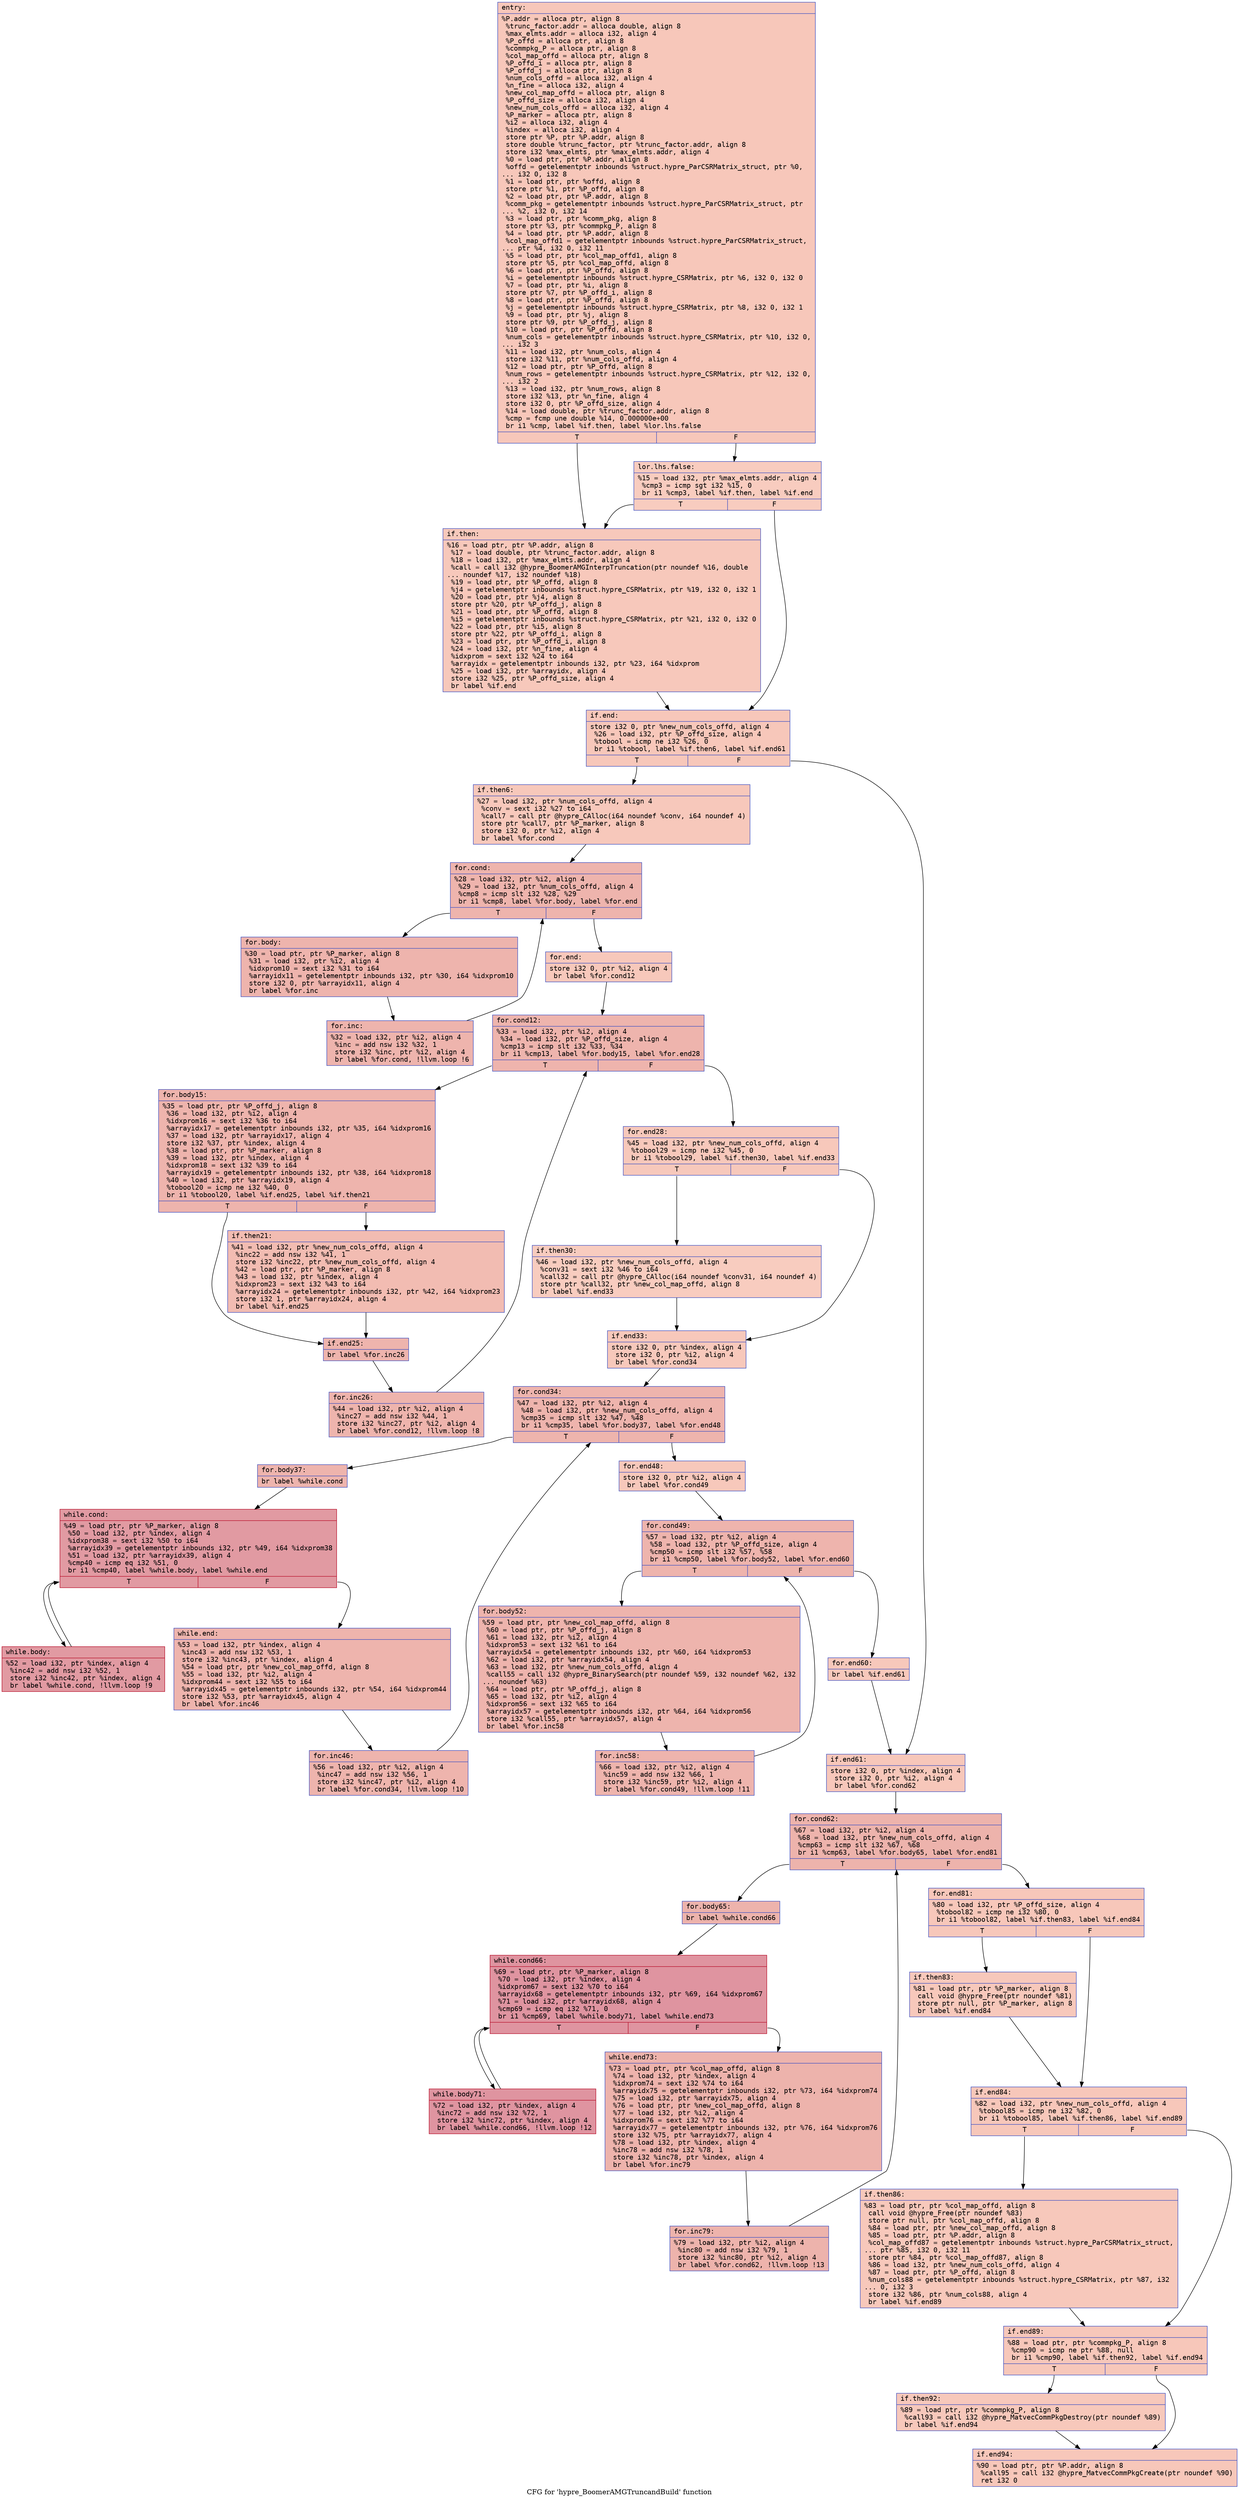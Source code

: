 digraph "CFG for 'hypre_BoomerAMGTruncandBuild' function" {
	label="CFG for 'hypre_BoomerAMGTruncandBuild' function";

	Node0x558f7a6cebc0 [shape=record,color="#3d50c3ff", style=filled, fillcolor="#ec7f6370" fontname="Courier",label="{entry:\l|  %P.addr = alloca ptr, align 8\l  %trunc_factor.addr = alloca double, align 8\l  %max_elmts.addr = alloca i32, align 4\l  %P_offd = alloca ptr, align 8\l  %commpkg_P = alloca ptr, align 8\l  %col_map_offd = alloca ptr, align 8\l  %P_offd_i = alloca ptr, align 8\l  %P_offd_j = alloca ptr, align 8\l  %num_cols_offd = alloca i32, align 4\l  %n_fine = alloca i32, align 4\l  %new_col_map_offd = alloca ptr, align 8\l  %P_offd_size = alloca i32, align 4\l  %new_num_cols_offd = alloca i32, align 4\l  %P_marker = alloca ptr, align 8\l  %i2 = alloca i32, align 4\l  %index = alloca i32, align 4\l  store ptr %P, ptr %P.addr, align 8\l  store double %trunc_factor, ptr %trunc_factor.addr, align 8\l  store i32 %max_elmts, ptr %max_elmts.addr, align 4\l  %0 = load ptr, ptr %P.addr, align 8\l  %offd = getelementptr inbounds %struct.hypre_ParCSRMatrix_struct, ptr %0,\l... i32 0, i32 8\l  %1 = load ptr, ptr %offd, align 8\l  store ptr %1, ptr %P_offd, align 8\l  %2 = load ptr, ptr %P.addr, align 8\l  %comm_pkg = getelementptr inbounds %struct.hypre_ParCSRMatrix_struct, ptr\l... %2, i32 0, i32 14\l  %3 = load ptr, ptr %comm_pkg, align 8\l  store ptr %3, ptr %commpkg_P, align 8\l  %4 = load ptr, ptr %P.addr, align 8\l  %col_map_offd1 = getelementptr inbounds %struct.hypre_ParCSRMatrix_struct,\l... ptr %4, i32 0, i32 11\l  %5 = load ptr, ptr %col_map_offd1, align 8\l  store ptr %5, ptr %col_map_offd, align 8\l  %6 = load ptr, ptr %P_offd, align 8\l  %i = getelementptr inbounds %struct.hypre_CSRMatrix, ptr %6, i32 0, i32 0\l  %7 = load ptr, ptr %i, align 8\l  store ptr %7, ptr %P_offd_i, align 8\l  %8 = load ptr, ptr %P_offd, align 8\l  %j = getelementptr inbounds %struct.hypre_CSRMatrix, ptr %8, i32 0, i32 1\l  %9 = load ptr, ptr %j, align 8\l  store ptr %9, ptr %P_offd_j, align 8\l  %10 = load ptr, ptr %P_offd, align 8\l  %num_cols = getelementptr inbounds %struct.hypre_CSRMatrix, ptr %10, i32 0,\l... i32 3\l  %11 = load i32, ptr %num_cols, align 4\l  store i32 %11, ptr %num_cols_offd, align 4\l  %12 = load ptr, ptr %P_offd, align 8\l  %num_rows = getelementptr inbounds %struct.hypre_CSRMatrix, ptr %12, i32 0,\l... i32 2\l  %13 = load i32, ptr %num_rows, align 8\l  store i32 %13, ptr %n_fine, align 4\l  store i32 0, ptr %P_offd_size, align 4\l  %14 = load double, ptr %trunc_factor.addr, align 8\l  %cmp = fcmp une double %14, 0.000000e+00\l  br i1 %cmp, label %if.then, label %lor.lhs.false\l|{<s0>T|<s1>F}}"];
	Node0x558f7a6cebc0:s0 -> Node0x558f7a6d0f80[tooltip="entry -> if.then\nProbability 62.50%" ];
	Node0x558f7a6cebc0:s1 -> Node0x558f7a6d0ff0[tooltip="entry -> lor.lhs.false\nProbability 37.50%" ];
	Node0x558f7a6d0ff0 [shape=record,color="#3d50c3ff", style=filled, fillcolor="#f08b6e70" fontname="Courier",label="{lor.lhs.false:\l|  %15 = load i32, ptr %max_elmts.addr, align 4\l  %cmp3 = icmp sgt i32 %15, 0\l  br i1 %cmp3, label %if.then, label %if.end\l|{<s0>T|<s1>F}}"];
	Node0x558f7a6d0ff0:s0 -> Node0x558f7a6d0f80[tooltip="lor.lhs.false -> if.then\nProbability 62.50%" ];
	Node0x558f7a6d0ff0:s1 -> Node0x558f7a6d1220[tooltip="lor.lhs.false -> if.end\nProbability 37.50%" ];
	Node0x558f7a6d0f80 [shape=record,color="#3d50c3ff", style=filled, fillcolor="#ed836670" fontname="Courier",label="{if.then:\l|  %16 = load ptr, ptr %P.addr, align 8\l  %17 = load double, ptr %trunc_factor.addr, align 8\l  %18 = load i32, ptr %max_elmts.addr, align 4\l  %call = call i32 @hypre_BoomerAMGInterpTruncation(ptr noundef %16, double\l... noundef %17, i32 noundef %18)\l  %19 = load ptr, ptr %P_offd, align 8\l  %j4 = getelementptr inbounds %struct.hypre_CSRMatrix, ptr %19, i32 0, i32 1\l  %20 = load ptr, ptr %j4, align 8\l  store ptr %20, ptr %P_offd_j, align 8\l  %21 = load ptr, ptr %P_offd, align 8\l  %i5 = getelementptr inbounds %struct.hypre_CSRMatrix, ptr %21, i32 0, i32 0\l  %22 = load ptr, ptr %i5, align 8\l  store ptr %22, ptr %P_offd_i, align 8\l  %23 = load ptr, ptr %P_offd_i, align 8\l  %24 = load i32, ptr %n_fine, align 4\l  %idxprom = sext i32 %24 to i64\l  %arrayidx = getelementptr inbounds i32, ptr %23, i64 %idxprom\l  %25 = load i32, ptr %arrayidx, align 4\l  store i32 %25, ptr %P_offd_size, align 4\l  br label %if.end\l}"];
	Node0x558f7a6d0f80 -> Node0x558f7a6d1220[tooltip="if.then -> if.end\nProbability 100.00%" ];
	Node0x558f7a6d1220 [shape=record,color="#3d50c3ff", style=filled, fillcolor="#ec7f6370" fontname="Courier",label="{if.end:\l|  store i32 0, ptr %new_num_cols_offd, align 4\l  %26 = load i32, ptr %P_offd_size, align 4\l  %tobool = icmp ne i32 %26, 0\l  br i1 %tobool, label %if.then6, label %if.end61\l|{<s0>T|<s1>F}}"];
	Node0x558f7a6d1220:s0 -> Node0x558f7a6d1ff0[tooltip="if.end -> if.then6\nProbability 62.50%" ];
	Node0x558f7a6d1220:s1 -> Node0x558f7a6d2040[tooltip="if.end -> if.end61\nProbability 37.50%" ];
	Node0x558f7a6d1ff0 [shape=record,color="#3d50c3ff", style=filled, fillcolor="#ed836670" fontname="Courier",label="{if.then6:\l|  %27 = load i32, ptr %num_cols_offd, align 4\l  %conv = sext i32 %27 to i64\l  %call7 = call ptr @hypre_CAlloc(i64 noundef %conv, i64 noundef 4)\l  store ptr %call7, ptr %P_marker, align 8\l  store i32 0, ptr %i2, align 4\l  br label %for.cond\l}"];
	Node0x558f7a6d1ff0 -> Node0x558f7a6d24e0[tooltip="if.then6 -> for.cond\nProbability 100.00%" ];
	Node0x558f7a6d24e0 [shape=record,color="#3d50c3ff", style=filled, fillcolor="#d8564670" fontname="Courier",label="{for.cond:\l|  %28 = load i32, ptr %i2, align 4\l  %29 = load i32, ptr %num_cols_offd, align 4\l  %cmp8 = icmp slt i32 %28, %29\l  br i1 %cmp8, label %for.body, label %for.end\l|{<s0>T|<s1>F}}"];
	Node0x558f7a6d24e0:s0 -> Node0x558f7a6d2760[tooltip="for.cond -> for.body\nProbability 96.88%" ];
	Node0x558f7a6d24e0:s1 -> Node0x558f7a6d27e0[tooltip="for.cond -> for.end\nProbability 3.12%" ];
	Node0x558f7a6d2760 [shape=record,color="#3d50c3ff", style=filled, fillcolor="#d8564670" fontname="Courier",label="{for.body:\l|  %30 = load ptr, ptr %P_marker, align 8\l  %31 = load i32, ptr %i2, align 4\l  %idxprom10 = sext i32 %31 to i64\l  %arrayidx11 = getelementptr inbounds i32, ptr %30, i64 %idxprom10\l  store i32 0, ptr %arrayidx11, align 4\l  br label %for.inc\l}"];
	Node0x558f7a6d2760 -> Node0x558f7a6d2c10[tooltip="for.body -> for.inc\nProbability 100.00%" ];
	Node0x558f7a6d2c10 [shape=record,color="#3d50c3ff", style=filled, fillcolor="#d8564670" fontname="Courier",label="{for.inc:\l|  %32 = load i32, ptr %i2, align 4\l  %inc = add nsw i32 %32, 1\l  store i32 %inc, ptr %i2, align 4\l  br label %for.cond, !llvm.loop !6\l}"];
	Node0x558f7a6d2c10 -> Node0x558f7a6d24e0[tooltip="for.inc -> for.cond\nProbability 100.00%" ];
	Node0x558f7a6d27e0 [shape=record,color="#3d50c3ff", style=filled, fillcolor="#ed836670" fontname="Courier",label="{for.end:\l|  store i32 0, ptr %i2, align 4\l  br label %for.cond12\l}"];
	Node0x558f7a6d27e0 -> Node0x558f7a6d33d0[tooltip="for.end -> for.cond12\nProbability 100.00%" ];
	Node0x558f7a6d33d0 [shape=record,color="#3d50c3ff", style=filled, fillcolor="#d8564670" fontname="Courier",label="{for.cond12:\l|  %33 = load i32, ptr %i2, align 4\l  %34 = load i32, ptr %P_offd_size, align 4\l  %cmp13 = icmp slt i32 %33, %34\l  br i1 %cmp13, label %for.body15, label %for.end28\l|{<s0>T|<s1>F}}"];
	Node0x558f7a6d33d0:s0 -> Node0x558f7a6d3620[tooltip="for.cond12 -> for.body15\nProbability 96.88%" ];
	Node0x558f7a6d33d0:s1 -> Node0x558f7a6d36a0[tooltip="for.cond12 -> for.end28\nProbability 3.12%" ];
	Node0x558f7a6d3620 [shape=record,color="#3d50c3ff", style=filled, fillcolor="#d8564670" fontname="Courier",label="{for.body15:\l|  %35 = load ptr, ptr %P_offd_j, align 8\l  %36 = load i32, ptr %i2, align 4\l  %idxprom16 = sext i32 %36 to i64\l  %arrayidx17 = getelementptr inbounds i32, ptr %35, i64 %idxprom16\l  %37 = load i32, ptr %arrayidx17, align 4\l  store i32 %37, ptr %index, align 4\l  %38 = load ptr, ptr %P_marker, align 8\l  %39 = load i32, ptr %index, align 4\l  %idxprom18 = sext i32 %39 to i64\l  %arrayidx19 = getelementptr inbounds i32, ptr %38, i64 %idxprom18\l  %40 = load i32, ptr %arrayidx19, align 4\l  %tobool20 = icmp ne i32 %40, 0\l  br i1 %tobool20, label %if.end25, label %if.then21\l|{<s0>T|<s1>F}}"];
	Node0x558f7a6d3620:s0 -> Node0x558f7a6d3f10[tooltip="for.body15 -> if.end25\nProbability 62.50%" ];
	Node0x558f7a6d3620:s1 -> Node0x558f7a6d3f90[tooltip="for.body15 -> if.then21\nProbability 37.50%" ];
	Node0x558f7a6d3f90 [shape=record,color="#3d50c3ff", style=filled, fillcolor="#e1675170" fontname="Courier",label="{if.then21:\l|  %41 = load i32, ptr %new_num_cols_offd, align 4\l  %inc22 = add nsw i32 %41, 1\l  store i32 %inc22, ptr %new_num_cols_offd, align 4\l  %42 = load ptr, ptr %P_marker, align 8\l  %43 = load i32, ptr %index, align 4\l  %idxprom23 = sext i32 %43 to i64\l  %arrayidx24 = getelementptr inbounds i32, ptr %42, i64 %idxprom23\l  store i32 1, ptr %arrayidx24, align 4\l  br label %if.end25\l}"];
	Node0x558f7a6d3f90 -> Node0x558f7a6d3f10[tooltip="if.then21 -> if.end25\nProbability 100.00%" ];
	Node0x558f7a6d3f10 [shape=record,color="#3d50c3ff", style=filled, fillcolor="#d8564670" fontname="Courier",label="{if.end25:\l|  br label %for.inc26\l}"];
	Node0x558f7a6d3f10 -> Node0x558f7a6d45f0[tooltip="if.end25 -> for.inc26\nProbability 100.00%" ];
	Node0x558f7a6d45f0 [shape=record,color="#3d50c3ff", style=filled, fillcolor="#d8564670" fontname="Courier",label="{for.inc26:\l|  %44 = load i32, ptr %i2, align 4\l  %inc27 = add nsw i32 %44, 1\l  store i32 %inc27, ptr %i2, align 4\l  br label %for.cond12, !llvm.loop !8\l}"];
	Node0x558f7a6d45f0 -> Node0x558f7a6d33d0[tooltip="for.inc26 -> for.cond12\nProbability 100.00%" ];
	Node0x558f7a6d36a0 [shape=record,color="#3d50c3ff", style=filled, fillcolor="#ed836670" fontname="Courier",label="{for.end28:\l|  %45 = load i32, ptr %new_num_cols_offd, align 4\l  %tobool29 = icmp ne i32 %45, 0\l  br i1 %tobool29, label %if.then30, label %if.end33\l|{<s0>T|<s1>F}}"];
	Node0x558f7a6d36a0:s0 -> Node0x558f7a6d4be0[tooltip="for.end28 -> if.then30\nProbability 62.50%" ];
	Node0x558f7a6d36a0:s1 -> Node0x558f7a6d4c30[tooltip="for.end28 -> if.end33\nProbability 37.50%" ];
	Node0x558f7a6d4be0 [shape=record,color="#3d50c3ff", style=filled, fillcolor="#f08b6e70" fontname="Courier",label="{if.then30:\l|  %46 = load i32, ptr %new_num_cols_offd, align 4\l  %conv31 = sext i32 %46 to i64\l  %call32 = call ptr @hypre_CAlloc(i64 noundef %conv31, i64 noundef 4)\l  store ptr %call32, ptr %new_col_map_offd, align 8\l  br label %if.end33\l}"];
	Node0x558f7a6d4be0 -> Node0x558f7a6d4c30[tooltip="if.then30 -> if.end33\nProbability 100.00%" ];
	Node0x558f7a6d4c30 [shape=record,color="#3d50c3ff", style=filled, fillcolor="#ed836670" fontname="Courier",label="{if.end33:\l|  store i32 0, ptr %index, align 4\l  store i32 0, ptr %i2, align 4\l  br label %for.cond34\l}"];
	Node0x558f7a6d4c30 -> Node0x558f7a6d5270[tooltip="if.end33 -> for.cond34\nProbability 100.00%" ];
	Node0x558f7a6d5270 [shape=record,color="#3d50c3ff", style=filled, fillcolor="#d8564670" fontname="Courier",label="{for.cond34:\l|  %47 = load i32, ptr %i2, align 4\l  %48 = load i32, ptr %new_num_cols_offd, align 4\l  %cmp35 = icmp slt i32 %47, %48\l  br i1 %cmp35, label %for.body37, label %for.end48\l|{<s0>T|<s1>F}}"];
	Node0x558f7a6d5270:s0 -> Node0x558f7a6d5cd0[tooltip="for.cond34 -> for.body37\nProbability 96.88%" ];
	Node0x558f7a6d5270:s1 -> Node0x558f7a6d5d20[tooltip="for.cond34 -> for.end48\nProbability 3.12%" ];
	Node0x558f7a6d5cd0 [shape=record,color="#3d50c3ff", style=filled, fillcolor="#d8564670" fontname="Courier",label="{for.body37:\l|  br label %while.cond\l}"];
	Node0x558f7a6d5cd0 -> Node0x558f7a6d5e20[tooltip="for.body37 -> while.cond\nProbability 100.00%" ];
	Node0x558f7a6d5e20 [shape=record,color="#b70d28ff", style=filled, fillcolor="#bb1b2c70" fontname="Courier",label="{while.cond:\l|  %49 = load ptr, ptr %P_marker, align 8\l  %50 = load i32, ptr %index, align 4\l  %idxprom38 = sext i32 %50 to i64\l  %arrayidx39 = getelementptr inbounds i32, ptr %49, i64 %idxprom38\l  %51 = load i32, ptr %arrayidx39, align 4\l  %cmp40 = icmp eq i32 %51, 0\l  br i1 %cmp40, label %while.body, label %while.end\l|{<s0>T|<s1>F}}"];
	Node0x558f7a6d5e20:s0 -> Node0x558f7a6d6280[tooltip="while.cond -> while.body\nProbability 96.88%" ];
	Node0x558f7a6d5e20:s1 -> Node0x558f7a6d6300[tooltip="while.cond -> while.end\nProbability 3.12%" ];
	Node0x558f7a6d6280 [shape=record,color="#b70d28ff", style=filled, fillcolor="#bb1b2c70" fontname="Courier",label="{while.body:\l|  %52 = load i32, ptr %index, align 4\l  %inc42 = add nsw i32 %52, 1\l  store i32 %inc42, ptr %index, align 4\l  br label %while.cond, !llvm.loop !9\l}"];
	Node0x558f7a6d6280 -> Node0x558f7a6d5e20[tooltip="while.body -> while.cond\nProbability 100.00%" ];
	Node0x558f7a6d6300 [shape=record,color="#3d50c3ff", style=filled, fillcolor="#d8564670" fontname="Courier",label="{while.end:\l|  %53 = load i32, ptr %index, align 4\l  %inc43 = add nsw i32 %53, 1\l  store i32 %inc43, ptr %index, align 4\l  %54 = load ptr, ptr %new_col_map_offd, align 8\l  %55 = load i32, ptr %i2, align 4\l  %idxprom44 = sext i32 %55 to i64\l  %arrayidx45 = getelementptr inbounds i32, ptr %54, i64 %idxprom44\l  store i32 %53, ptr %arrayidx45, align 4\l  br label %for.inc46\l}"];
	Node0x558f7a6d6300 -> Node0x558f7a6c5830[tooltip="while.end -> for.inc46\nProbability 100.00%" ];
	Node0x558f7a6c5830 [shape=record,color="#3d50c3ff", style=filled, fillcolor="#d8564670" fontname="Courier",label="{for.inc46:\l|  %56 = load i32, ptr %i2, align 4\l  %inc47 = add nsw i32 %56, 1\l  store i32 %inc47, ptr %i2, align 4\l  br label %for.cond34, !llvm.loop !10\l}"];
	Node0x558f7a6c5830 -> Node0x558f7a6d5270[tooltip="for.inc46 -> for.cond34\nProbability 100.00%" ];
	Node0x558f7a6d5d20 [shape=record,color="#3d50c3ff", style=filled, fillcolor="#ed836670" fontname="Courier",label="{for.end48:\l|  store i32 0, ptr %i2, align 4\l  br label %for.cond49\l}"];
	Node0x558f7a6d5d20 -> Node0x558f7a5ffba0[tooltip="for.end48 -> for.cond49\nProbability 100.00%" ];
	Node0x558f7a5ffba0 [shape=record,color="#3d50c3ff", style=filled, fillcolor="#d8564670" fontname="Courier",label="{for.cond49:\l|  %57 = load i32, ptr %i2, align 4\l  %58 = load i32, ptr %P_offd_size, align 4\l  %cmp50 = icmp slt i32 %57, %58\l  br i1 %cmp50, label %for.body52, label %for.end60\l|{<s0>T|<s1>F}}"];
	Node0x558f7a5ffba0:s0 -> Node0x558f7a5ffe40[tooltip="for.cond49 -> for.body52\nProbability 96.88%" ];
	Node0x558f7a5ffba0:s1 -> Node0x558f7a5ffec0[tooltip="for.cond49 -> for.end60\nProbability 3.12%" ];
	Node0x558f7a5ffe40 [shape=record,color="#3d50c3ff", style=filled, fillcolor="#d8564670" fontname="Courier",label="{for.body52:\l|  %59 = load ptr, ptr %new_col_map_offd, align 8\l  %60 = load ptr, ptr %P_offd_j, align 8\l  %61 = load i32, ptr %i2, align 4\l  %idxprom53 = sext i32 %61 to i64\l  %arrayidx54 = getelementptr inbounds i32, ptr %60, i64 %idxprom53\l  %62 = load i32, ptr %arrayidx54, align 4\l  %63 = load i32, ptr %new_num_cols_offd, align 4\l  %call55 = call i32 @hypre_BinarySearch(ptr noundef %59, i32 noundef %62, i32\l... noundef %63)\l  %64 = load ptr, ptr %P_offd_j, align 8\l  %65 = load i32, ptr %i2, align 4\l  %idxprom56 = sext i32 %65 to i64\l  %arrayidx57 = getelementptr inbounds i32, ptr %64, i64 %idxprom56\l  store i32 %call55, ptr %arrayidx57, align 4\l  br label %for.inc58\l}"];
	Node0x558f7a5ffe40 -> Node0x558f7a600860[tooltip="for.body52 -> for.inc58\nProbability 100.00%" ];
	Node0x558f7a600860 [shape=record,color="#3d50c3ff", style=filled, fillcolor="#d8564670" fontname="Courier",label="{for.inc58:\l|  %66 = load i32, ptr %i2, align 4\l  %inc59 = add nsw i32 %66, 1\l  store i32 %inc59, ptr %i2, align 4\l  br label %for.cond49, !llvm.loop !11\l}"];
	Node0x558f7a600860 -> Node0x558f7a5ffba0[tooltip="for.inc58 -> for.cond49\nProbability 100.00%" ];
	Node0x558f7a5ffec0 [shape=record,color="#3d50c3ff", style=filled, fillcolor="#ed836670" fontname="Courier",label="{for.end60:\l|  br label %if.end61\l}"];
	Node0x558f7a5ffec0 -> Node0x558f7a6d2040[tooltip="for.end60 -> if.end61\nProbability 100.00%" ];
	Node0x558f7a6d2040 [shape=record,color="#3d50c3ff", style=filled, fillcolor="#ec7f6370" fontname="Courier",label="{if.end61:\l|  store i32 0, ptr %index, align 4\l  store i32 0, ptr %i2, align 4\l  br label %for.cond62\l}"];
	Node0x558f7a6d2040 -> Node0x558f7a6d3210[tooltip="if.end61 -> for.cond62\nProbability 100.00%" ];
	Node0x558f7a6d3210 [shape=record,color="#3d50c3ff", style=filled, fillcolor="#d6524470" fontname="Courier",label="{for.cond62:\l|  %67 = load i32, ptr %i2, align 4\l  %68 = load i32, ptr %new_num_cols_offd, align 4\l  %cmp63 = icmp slt i32 %67, %68\l  br i1 %cmp63, label %for.body65, label %for.end81\l|{<s0>T|<s1>F}}"];
	Node0x558f7a6d3210:s0 -> Node0x558f7a601780[tooltip="for.cond62 -> for.body65\nProbability 96.88%" ];
	Node0x558f7a6d3210:s1 -> Node0x558f7a6017d0[tooltip="for.cond62 -> for.end81\nProbability 3.12%" ];
	Node0x558f7a601780 [shape=record,color="#3d50c3ff", style=filled, fillcolor="#d6524470" fontname="Courier",label="{for.body65:\l|  br label %while.cond66\l}"];
	Node0x558f7a601780 -> Node0x558f7a6018d0[tooltip="for.body65 -> while.cond66\nProbability 100.00%" ];
	Node0x558f7a6018d0 [shape=record,color="#b70d28ff", style=filled, fillcolor="#b70d2870" fontname="Courier",label="{while.cond66:\l|  %69 = load ptr, ptr %P_marker, align 8\l  %70 = load i32, ptr %index, align 4\l  %idxprom67 = sext i32 %70 to i64\l  %arrayidx68 = getelementptr inbounds i32, ptr %69, i64 %idxprom67\l  %71 = load i32, ptr %arrayidx68, align 4\l  %cmp69 = icmp eq i32 %71, 0\l  br i1 %cmp69, label %while.body71, label %while.end73\l|{<s0>T|<s1>F}}"];
	Node0x558f7a6018d0:s0 -> Node0x558f7a601d60[tooltip="while.cond66 -> while.body71\nProbability 96.88%" ];
	Node0x558f7a6018d0:s1 -> Node0x558f7a601de0[tooltip="while.cond66 -> while.end73\nProbability 3.12%" ];
	Node0x558f7a601d60 [shape=record,color="#b70d28ff", style=filled, fillcolor="#b70d2870" fontname="Courier",label="{while.body71:\l|  %72 = load i32, ptr %index, align 4\l  %inc72 = add nsw i32 %72, 1\l  store i32 %inc72, ptr %index, align 4\l  br label %while.cond66, !llvm.loop !12\l}"];
	Node0x558f7a601d60 -> Node0x558f7a6018d0[tooltip="while.body71 -> while.cond66\nProbability 100.00%" ];
	Node0x558f7a601de0 [shape=record,color="#3d50c3ff", style=filled, fillcolor="#d6524470" fontname="Courier",label="{while.end73:\l|  %73 = load ptr, ptr %col_map_offd, align 8\l  %74 = load i32, ptr %index, align 4\l  %idxprom74 = sext i32 %74 to i64\l  %arrayidx75 = getelementptr inbounds i32, ptr %73, i64 %idxprom74\l  %75 = load i32, ptr %arrayidx75, align 4\l  %76 = load ptr, ptr %new_col_map_offd, align 8\l  %77 = load i32, ptr %i2, align 4\l  %idxprom76 = sext i32 %77 to i64\l  %arrayidx77 = getelementptr inbounds i32, ptr %76, i64 %idxprom76\l  store i32 %75, ptr %arrayidx77, align 4\l  %78 = load i32, ptr %index, align 4\l  %inc78 = add nsw i32 %78, 1\l  store i32 %inc78, ptr %index, align 4\l  br label %for.inc79\l}"];
	Node0x558f7a601de0 -> Node0x558f7a6fdd70[tooltip="while.end73 -> for.inc79\nProbability 100.00%" ];
	Node0x558f7a6fdd70 [shape=record,color="#3d50c3ff", style=filled, fillcolor="#d6524470" fontname="Courier",label="{for.inc79:\l|  %79 = load i32, ptr %i2, align 4\l  %inc80 = add nsw i32 %79, 1\l  store i32 %inc80, ptr %i2, align 4\l  br label %for.cond62, !llvm.loop !13\l}"];
	Node0x558f7a6fdd70 -> Node0x558f7a6d3210[tooltip="for.inc79 -> for.cond62\nProbability 100.00%" ];
	Node0x558f7a6017d0 [shape=record,color="#3d50c3ff", style=filled, fillcolor="#ec7f6370" fontname="Courier",label="{for.end81:\l|  %80 = load i32, ptr %P_offd_size, align 4\l  %tobool82 = icmp ne i32 %80, 0\l  br i1 %tobool82, label %if.then83, label %if.end84\l|{<s0>T|<s1>F}}"];
	Node0x558f7a6017d0:s0 -> Node0x558f7a6fe330[tooltip="for.end81 -> if.then83\nProbability 62.50%" ];
	Node0x558f7a6017d0:s1 -> Node0x558f7a6fe3b0[tooltip="for.end81 -> if.end84\nProbability 37.50%" ];
	Node0x558f7a6fe330 [shape=record,color="#3d50c3ff", style=filled, fillcolor="#ed836670" fontname="Courier",label="{if.then83:\l|  %81 = load ptr, ptr %P_marker, align 8\l  call void @hypre_Free(ptr noundef %81)\l  store ptr null, ptr %P_marker, align 8\l  br label %if.end84\l}"];
	Node0x558f7a6fe330 -> Node0x558f7a6fe3b0[tooltip="if.then83 -> if.end84\nProbability 100.00%" ];
	Node0x558f7a6fe3b0 [shape=record,color="#3d50c3ff", style=filled, fillcolor="#ec7f6370" fontname="Courier",label="{if.end84:\l|  %82 = load i32, ptr %new_num_cols_offd, align 4\l  %tobool85 = icmp ne i32 %82, 0\l  br i1 %tobool85, label %if.then86, label %if.end89\l|{<s0>T|<s1>F}}"];
	Node0x558f7a6fe3b0:s0 -> Node0x558f7a6fe8f0[tooltip="if.end84 -> if.then86\nProbability 62.50%" ];
	Node0x558f7a6fe3b0:s1 -> Node0x558f7a6fe940[tooltip="if.end84 -> if.end89\nProbability 37.50%" ];
	Node0x558f7a6fe8f0 [shape=record,color="#3d50c3ff", style=filled, fillcolor="#ed836670" fontname="Courier",label="{if.then86:\l|  %83 = load ptr, ptr %col_map_offd, align 8\l  call void @hypre_Free(ptr noundef %83)\l  store ptr null, ptr %col_map_offd, align 8\l  %84 = load ptr, ptr %new_col_map_offd, align 8\l  %85 = load ptr, ptr %P.addr, align 8\l  %col_map_offd87 = getelementptr inbounds %struct.hypre_ParCSRMatrix_struct,\l... ptr %85, i32 0, i32 11\l  store ptr %84, ptr %col_map_offd87, align 8\l  %86 = load i32, ptr %new_num_cols_offd, align 4\l  %87 = load ptr, ptr %P_offd, align 8\l  %num_cols88 = getelementptr inbounds %struct.hypre_CSRMatrix, ptr %87, i32\l... 0, i32 3\l  store i32 %86, ptr %num_cols88, align 4\l  br label %if.end89\l}"];
	Node0x558f7a6fe8f0 -> Node0x558f7a6fe940[tooltip="if.then86 -> if.end89\nProbability 100.00%" ];
	Node0x558f7a6fe940 [shape=record,color="#3d50c3ff", style=filled, fillcolor="#ec7f6370" fontname="Courier",label="{if.end89:\l|  %88 = load ptr, ptr %commpkg_P, align 8\l  %cmp90 = icmp ne ptr %88, null\l  br i1 %cmp90, label %if.then92, label %if.end94\l|{<s0>T|<s1>F}}"];
	Node0x558f7a6fe940:s0 -> Node0x558f7a6ff350[tooltip="if.end89 -> if.then92\nProbability 62.50%" ];
	Node0x558f7a6fe940:s1 -> Node0x558f7a6ff3a0[tooltip="if.end89 -> if.end94\nProbability 37.50%" ];
	Node0x558f7a6ff350 [shape=record,color="#3d50c3ff", style=filled, fillcolor="#ed836670" fontname="Courier",label="{if.then92:\l|  %89 = load ptr, ptr %commpkg_P, align 8\l  %call93 = call i32 @hypre_MatvecCommPkgDestroy(ptr noundef %89)\l  br label %if.end94\l}"];
	Node0x558f7a6ff350 -> Node0x558f7a6ff3a0[tooltip="if.then92 -> if.end94\nProbability 100.00%" ];
	Node0x558f7a6ff3a0 [shape=record,color="#3d50c3ff", style=filled, fillcolor="#ec7f6370" fontname="Courier",label="{if.end94:\l|  %90 = load ptr, ptr %P.addr, align 8\l  %call95 = call i32 @hypre_MatvecCommPkgCreate(ptr noundef %90)\l  ret i32 0\l}"];
}
